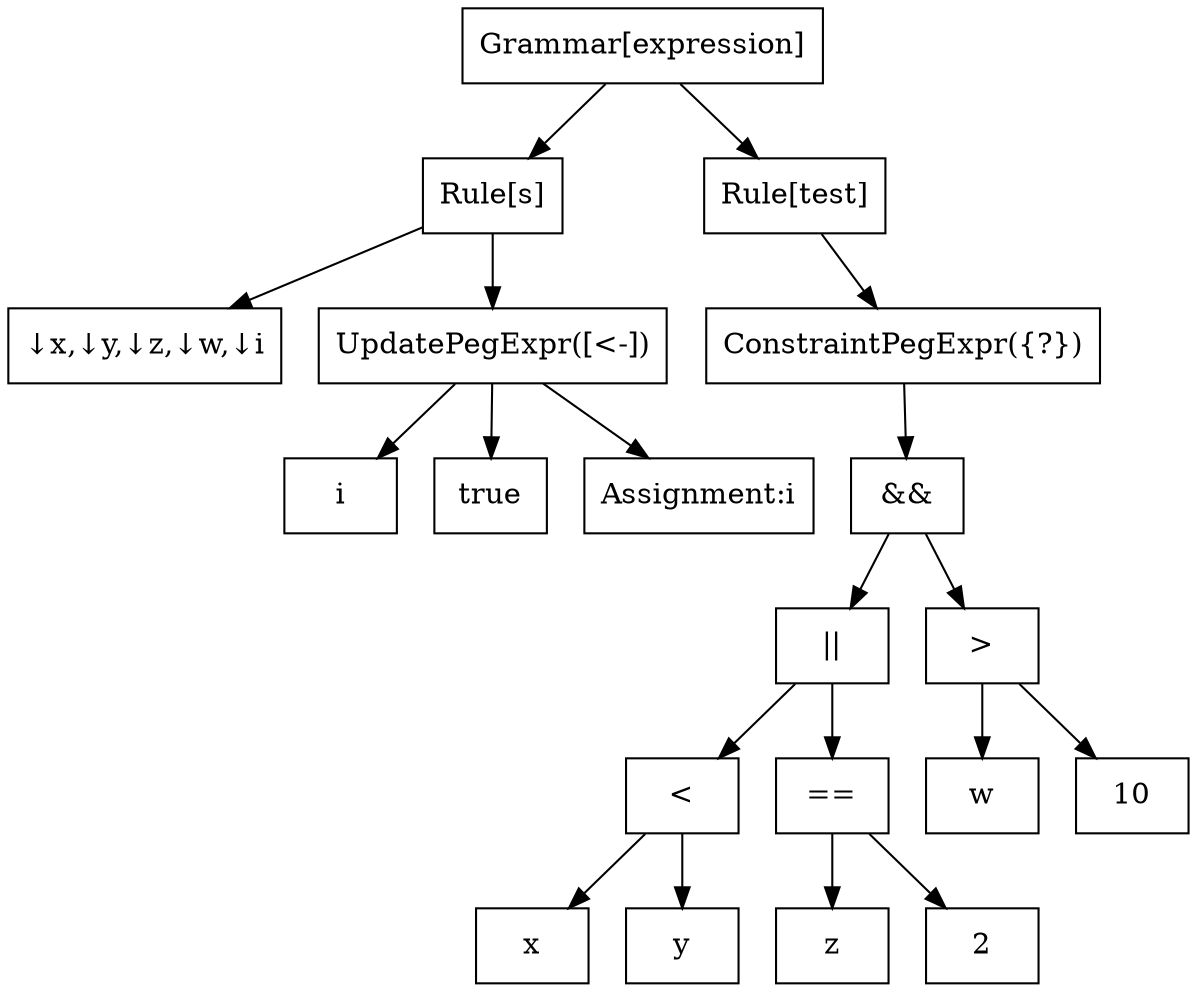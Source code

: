 Digraph expression {
  node [shape="box"];
  grammar [label = "Grammar[expression]"];

  sRule [label = "Rule[s]"];
  grammar -> sRule;
  inh0 [label = "↓x,↓y,↓z,↓w,↓i"];
  sRule -> inh0;
  UpdatePeg0 [label = "UpdatePegExpr([<-])"];
  sRule -> UpdatePeg0;
  attributeExpr0 [label = "i"];
  UpdatePeg0 -> attributeExpr0;
  BooleanLiteralExpr1 [label = "true"];
  UpdatePeg0 -> BooleanLiteralExpr1;
  assignmentNode1 [label = "Assignment:i"];
  UpdatePeg0 -> assignmentNode1;
  testRule [label = "Rule[test]"];
  grammar -> testRule;
  ConstraintPeg1 [label = "ConstraintPegExpr({?})"];
  testRule -> ConstraintPeg1;
  AndExpr2 [label = "&&"];
  ConstraintPeg1 -> AndExpr2;
  OrExpr3 [label = "||"];
  AndExpr2 -> OrExpr3;
  LessExpr4 [label = "<"];
  OrExpr3 -> LessExpr4;
  attributeExpr5 [label = "x"];
  LessExpr4 -> attributeExpr5;
  attributeExpr6 [label = "y"];
  LessExpr4 -> attributeExpr6;
  EqualsExpr7 [label = "=="];
  OrExpr3 -> EqualsExpr7;
  attributeExpr8 [label = "z"];
  EqualsExpr7 -> attributeExpr8;
  IntLiteralExpr9 [label = "2"];
  EqualsExpr7 -> IntLiteralExpr9;
  GreaterExpr10 [label = "\>"];
  AndExpr2 -> GreaterExpr10;
  attributeExpr11 [label = "w"];
  GreaterExpr10 -> attributeExpr11;
  IntLiteralExpr12 [label = "10"];
  GreaterExpr10 -> IntLiteralExpr12;
}